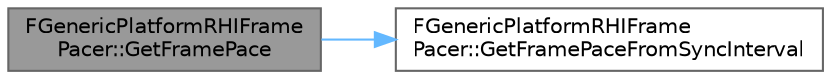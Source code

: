 digraph "FGenericPlatformRHIFramePacer::GetFramePace"
{
 // INTERACTIVE_SVG=YES
 // LATEX_PDF_SIZE
  bgcolor="transparent";
  edge [fontname=Helvetica,fontsize=10,labelfontname=Helvetica,labelfontsize=10];
  node [fontname=Helvetica,fontsize=10,shape=box,height=0.2,width=0.4];
  rankdir="LR";
  Node1 [id="Node000001",label="FGenericPlatformRHIFrame\lPacer::GetFramePace",height=0.2,width=0.4,color="gray40", fillcolor="grey60", style="filled", fontcolor="black",tooltip="The pace we are running at (30 = 30fps, 0 = unpaced) The generic implementation returns a result base..."];
  Node1 -> Node2 [id="edge1_Node000001_Node000002",color="steelblue1",style="solid",tooltip=" "];
  Node2 [id="Node000002",label="FGenericPlatformRHIFrame\lPacer::GetFramePaceFromSyncInterval",height=0.2,width=0.4,color="grey40", fillcolor="white", style="filled",URL="$da/d1b/structFGenericPlatformRHIFramePacer.html#ac7bf85a252c9667473aded0998660944",tooltip="The generic implementation returns a result based on rhi.SyncInterval and FPlatformMisc::GetMaxRefres..."];
}

